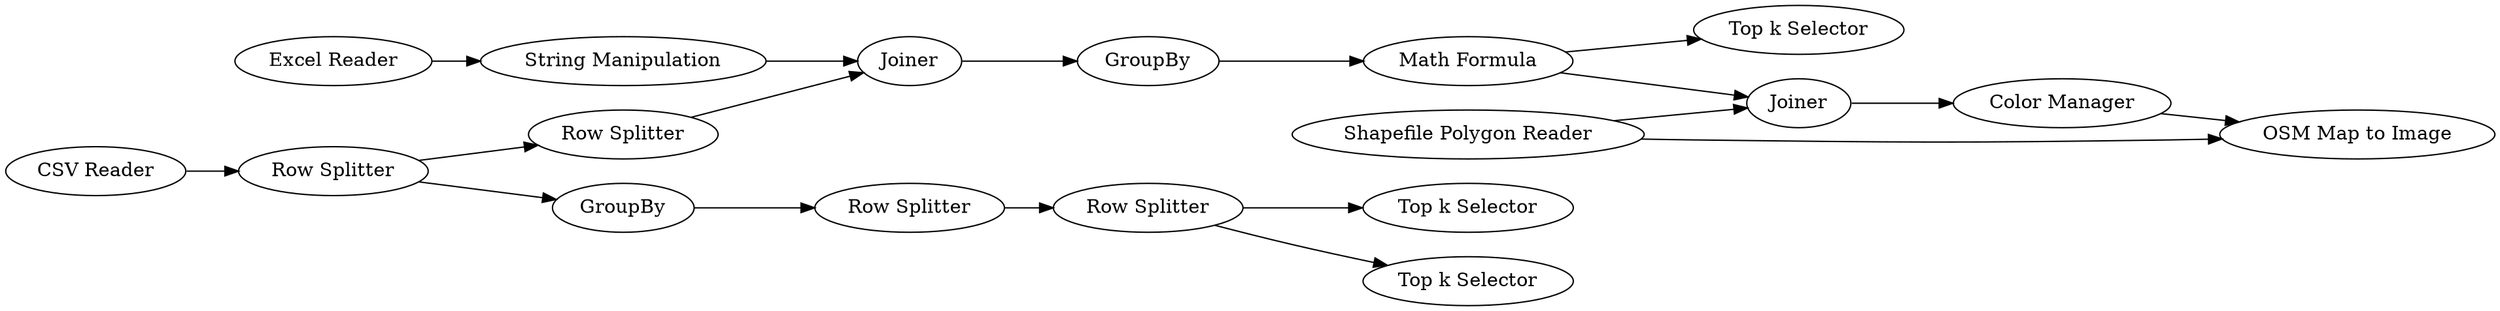 digraph {
	1 [label="Excel Reader"]
	2 [label="CSV Reader"]
	10 [label="Row Splitter"]
	15 [label="String Manipulation"]
	16 [label=Joiner]
	18 [label="Row Splitter"]
	20 [label=GroupBy]
	21 [label="Top k Selector"]
	22 [label="Row Splitter"]
	23 [label="Top k Selector"]
	24 [label=GroupBy]
	25 [label="Math Formula"]
	26 [label="Top k Selector"]
	27 [label="Row Splitter"]
	811 [label="Color Manager"]
	812 [label="Shapefile Polygon Reader"]
	813 [label=Joiner]
	815 [label="OSM Map to Image"]
	1 -> 15
	2 -> 10
	10 -> 27
	10 -> 20
	15 -> 16
	16 -> 24
	18 -> 23
	18 -> 21
	20 -> 22
	22 -> 18
	24 -> 25
	25 -> 26
	25 -> 813
	27 -> 16
	811 -> 815
	812 -> 813
	812 -> 815
	813 -> 811
	rankdir=LR
}
